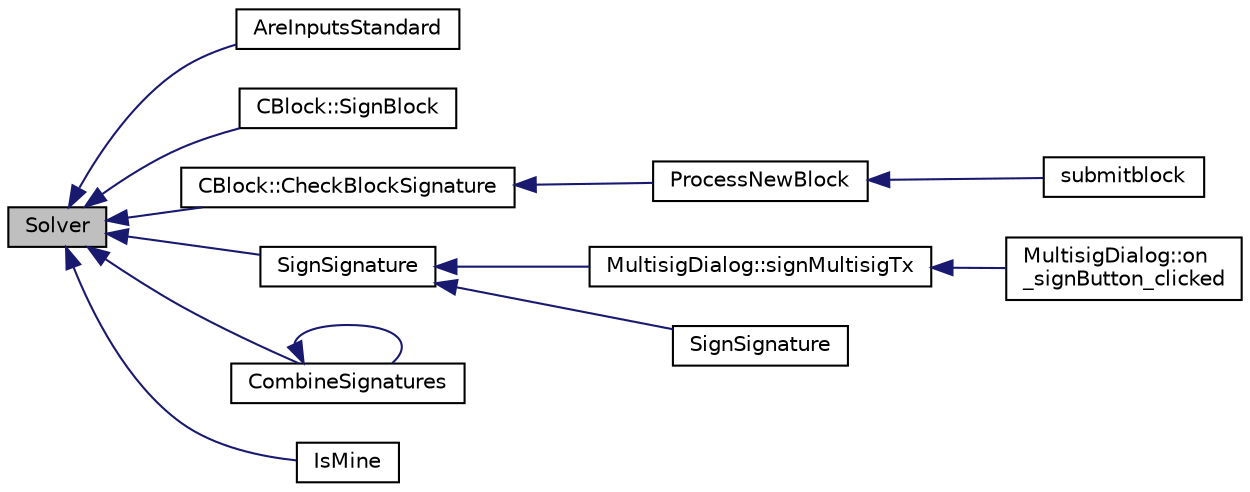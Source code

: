 digraph "Solver"
{
  edge [fontname="Helvetica",fontsize="10",labelfontname="Helvetica",labelfontsize="10"];
  node [fontname="Helvetica",fontsize="10",shape=record];
  rankdir="LR";
  Node187 [label="Solver",height=0.2,width=0.4,color="black", fillcolor="grey75", style="filled", fontcolor="black"];
  Node187 -> Node188 [dir="back",color="midnightblue",fontsize="10",style="solid",fontname="Helvetica"];
  Node188 [label="AreInputsStandard",height=0.2,width=0.4,color="black", fillcolor="white", style="filled",URL="$main_8h.html#a791e33e18bea9861e449e6ebcfce8890",tooltip="Check transaction inputs, and make sure any pay-to-script-hash transactions are evaluating IsStandard..."];
  Node187 -> Node189 [dir="back",color="midnightblue",fontsize="10",style="solid",fontname="Helvetica"];
  Node189 [label="CBlock::SignBlock",height=0.2,width=0.4,color="black", fillcolor="white", style="filled",URL="$class_c_block.html#a9bb6e84becb89ae53a2251d28732420c"];
  Node187 -> Node190 [dir="back",color="midnightblue",fontsize="10",style="solid",fontname="Helvetica"];
  Node190 [label="CBlock::CheckBlockSignature",height=0.2,width=0.4,color="black", fillcolor="white", style="filled",URL="$class_c_block.html#a2ff0deeda85c23cde1a78365d6fc6c2c"];
  Node190 -> Node191 [dir="back",color="midnightblue",fontsize="10",style="solid",fontname="Helvetica"];
  Node191 [label="ProcessNewBlock",height=0.2,width=0.4,color="black", fillcolor="white", style="filled",URL="$main_8h.html#abb32e71aca0c6a769d419194ada13851",tooltip="Process an incoming block. "];
  Node191 -> Node192 [dir="back",color="midnightblue",fontsize="10",style="solid",fontname="Helvetica"];
  Node192 [label="submitblock",height=0.2,width=0.4,color="black", fillcolor="white", style="filled",URL="$rpcmining_8cpp.html#a6fc1aa077add8cb1c74207056616134d"];
  Node187 -> Node193 [dir="back",color="midnightblue",fontsize="10",style="solid",fontname="Helvetica"];
  Node193 [label="SignSignature",height=0.2,width=0.4,color="black", fillcolor="white", style="filled",URL="$sign_8h.html#a3b014c5c7c258e53d1e933017025beeb"];
  Node193 -> Node194 [dir="back",color="midnightblue",fontsize="10",style="solid",fontname="Helvetica"];
  Node194 [label="MultisigDialog::signMultisigTx",height=0.2,width=0.4,color="black", fillcolor="white", style="filled",URL="$class_multisig_dialog.html#accd639f522281361bdf409e88909eb98"];
  Node194 -> Node195 [dir="back",color="midnightblue",fontsize="10",style="solid",fontname="Helvetica"];
  Node195 [label="MultisigDialog::on\l_signButton_clicked",height=0.2,width=0.4,color="black", fillcolor="white", style="filled",URL="$class_multisig_dialog.html#a5fdc6c2578e0f4e2f7900a3723d223ae"];
  Node193 -> Node196 [dir="back",color="midnightblue",fontsize="10",style="solid",fontname="Helvetica"];
  Node196 [label="SignSignature",height=0.2,width=0.4,color="black", fillcolor="white", style="filled",URL="$sign_8h.html#aa6f2e97f4c070155f2fbcbe95c25c6ff"];
  Node187 -> Node197 [dir="back",color="midnightblue",fontsize="10",style="solid",fontname="Helvetica"];
  Node197 [label="CombineSignatures",height=0.2,width=0.4,color="black", fillcolor="white", style="filled",URL="$sign_8h.html#a76ecd8ba7d2e6e3f4de1b5784c5eece0",tooltip="Given two sets of signatures for scriptPubKey, possibly with OP_0 placeholders, combine them intellig..."];
  Node197 -> Node197 [dir="back",color="midnightblue",fontsize="10",style="solid",fontname="Helvetica"];
  Node187 -> Node198 [dir="back",color="midnightblue",fontsize="10",style="solid",fontname="Helvetica"];
  Node198 [label="IsMine",height=0.2,width=0.4,color="black", fillcolor="white", style="filled",URL="$wallet__ismine_8h.html#ae1531a999ac1bfa59d70cfc984f1266b"];
}
